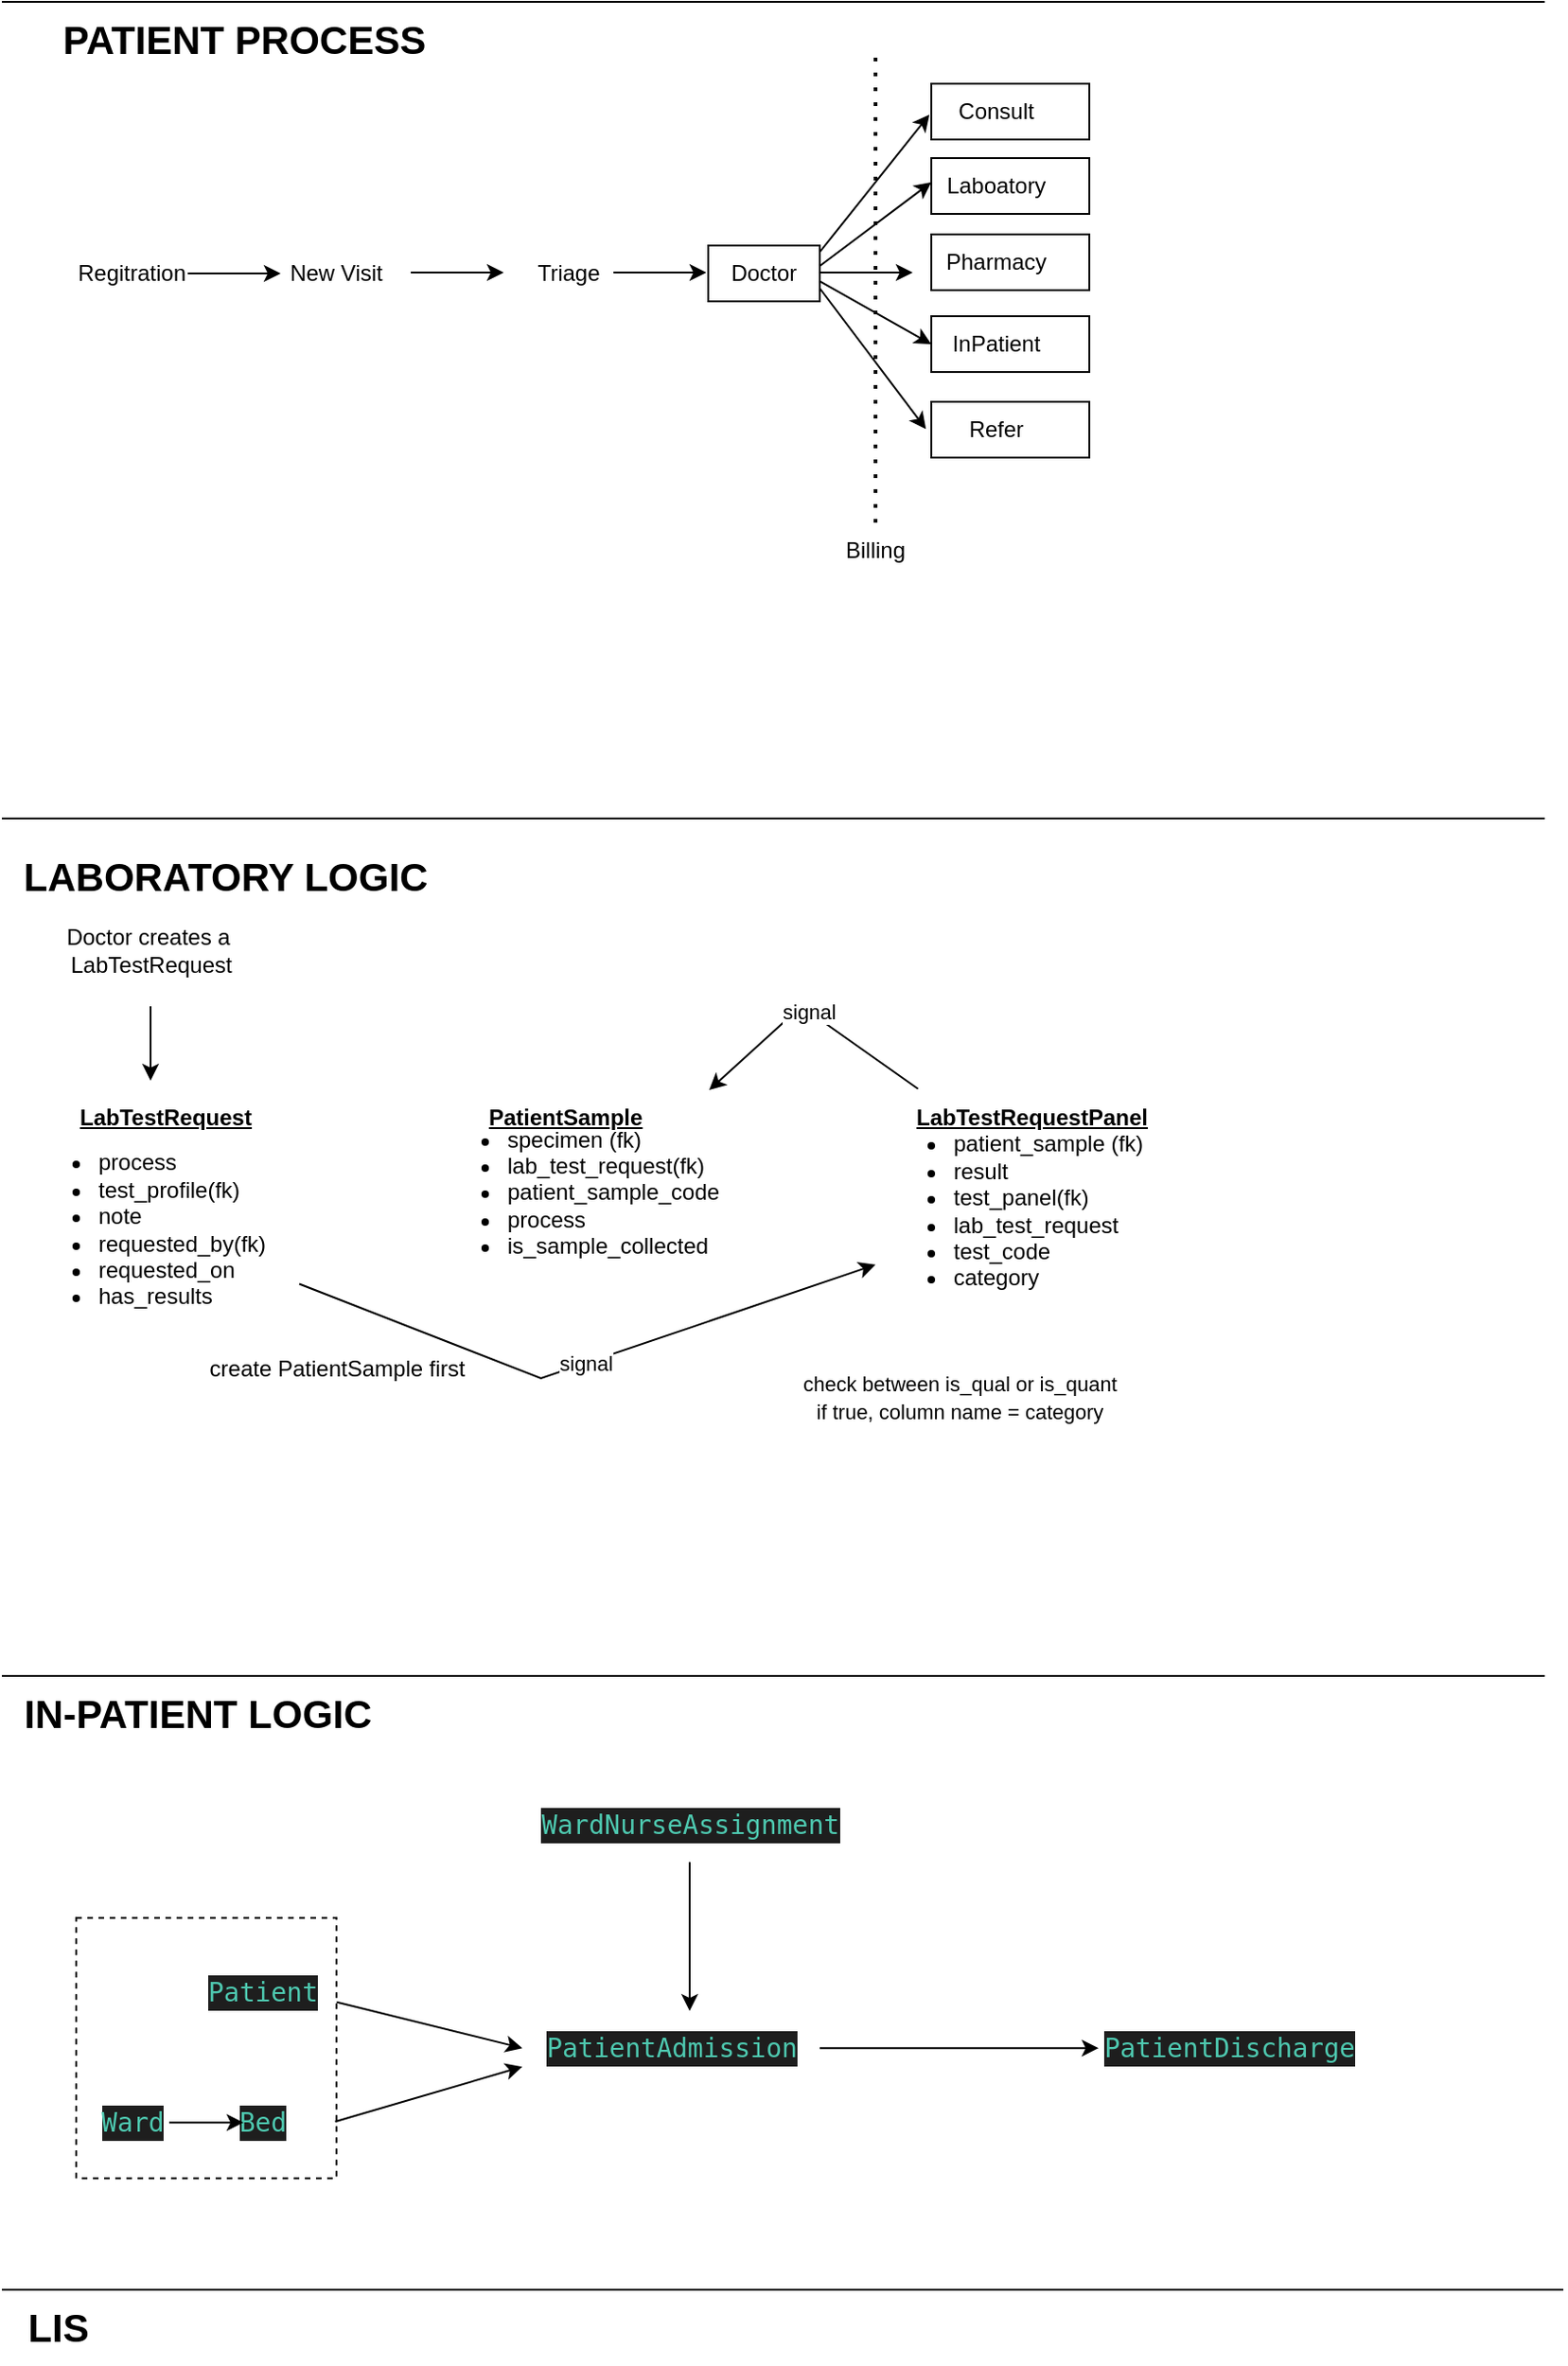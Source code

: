 <mxfile version="27.0.2">
  <diagram name="Page-1" id="YxxzL80yaVji6TpwGlms">
    <mxGraphModel dx="787" dy="1582" grid="1" gridSize="10" guides="1" tooltips="1" connect="1" arrows="1" fold="1" page="1" pageScale="1" pageWidth="850" pageHeight="1100" math="0" shadow="0">
      <root>
        <mxCell id="0" />
        <mxCell id="1" parent="0" />
        <mxCell id="vbOvMk36qAoz3AlCE-FO-51" value="" style="rounded=0;whiteSpace=wrap;html=1;" vertex="1" parent="1">
          <mxGeometry x="380" y="-309" width="60" height="30" as="geometry" />
        </mxCell>
        <mxCell id="vbOvMk36qAoz3AlCE-FO-40" value="" style="rounded=0;whiteSpace=wrap;html=1;" vertex="1" parent="1">
          <mxGeometry x="500" y="-315" width="85" height="30" as="geometry" />
        </mxCell>
        <mxCell id="vbOvMk36qAoz3AlCE-FO-39" value="" style="rounded=0;whiteSpace=wrap;html=1;" vertex="1" parent="1">
          <mxGeometry x="500" y="-356" width="85" height="30" as="geometry" />
        </mxCell>
        <mxCell id="vbOvMk36qAoz3AlCE-FO-38" value="" style="rounded=0;whiteSpace=wrap;html=1;" vertex="1" parent="1">
          <mxGeometry x="500" y="-396" width="85" height="30" as="geometry" />
        </mxCell>
        <mxCell id="vbOvMk36qAoz3AlCE-FO-16" value="" style="whiteSpace=wrap;html=1;aspect=fixed;dashed=1;" vertex="1" parent="1">
          <mxGeometry x="40" y="590.11" width="140" height="140" as="geometry" />
        </mxCell>
        <mxCell id="S6oQuDU-_2opordPk_Iy-6" value="&lt;b&gt;&lt;font size=&quot;1&quot; style=&quot;&quot;&gt;&lt;u style=&quot;font-size: 12px;&quot;&gt;LabTestRequest&lt;/u&gt;&lt;/font&gt;&lt;/b&gt;" style="text;html=1;align=left;verticalAlign=middle;resizable=0;points=[];autosize=1;strokeColor=none;fillColor=none;" parent="1" vertex="1">
          <mxGeometry x="40" y="145" width="120" height="30" as="geometry" />
        </mxCell>
        <mxCell id="S6oQuDU-_2opordPk_Iy-7" value="&lt;ul&gt;&lt;li&gt;process&lt;/li&gt;&lt;li&gt;test_profile(fk)&lt;/li&gt;&lt;li&gt;note&lt;/li&gt;&lt;li&gt;requested_by(fk)&lt;/li&gt;&lt;li&gt;requested_on&lt;/li&gt;&lt;li&gt;has_results&lt;/li&gt;&lt;/ul&gt;" style="text;html=1;align=left;verticalAlign=middle;resizable=0;points=[];autosize=1;strokeColor=none;fillColor=none;" parent="1" vertex="1">
          <mxGeometry x="10" y="160" width="150" height="120" as="geometry" />
        </mxCell>
        <mxCell id="S6oQuDU-_2opordPk_Iy-8" value="&lt;b&gt;&lt;font size=&quot;1&quot; style=&quot;&quot;&gt;&lt;u style=&quot;font-size: 12px;&quot;&gt;PatientSample&lt;/u&gt;&lt;/font&gt;&lt;/b&gt;" style="text;html=1;align=left;verticalAlign=middle;resizable=0;points=[];autosize=1;strokeColor=none;fillColor=none;" parent="1" vertex="1">
          <mxGeometry x="260" y="145" width="110" height="30" as="geometry" />
        </mxCell>
        <mxCell id="S6oQuDU-_2opordPk_Iy-9" value="&lt;ul&gt;&lt;li&gt;specimen (fk)&lt;/li&gt;&lt;li&gt;lab_test_request(fk)&lt;/li&gt;&lt;li&gt;patient_sample_code&lt;/li&gt;&lt;li&gt;process&lt;/li&gt;&lt;li&gt;is_sample_collected&lt;/li&gt;&lt;/ul&gt;" style="text;html=1;align=left;verticalAlign=middle;resizable=0;points=[];autosize=1;strokeColor=none;fillColor=none;" parent="1" vertex="1">
          <mxGeometry x="230" y="145" width="180" height="110" as="geometry" />
        </mxCell>
        <mxCell id="S6oQuDU-_2opordPk_Iy-10" value="&lt;ul&gt;&lt;li&gt;patient_sample (fk)&lt;/li&gt;&lt;li&gt;result&lt;/li&gt;&lt;li&gt;test_panel(fk)&lt;/li&gt;&lt;li&gt;lab_test_request&lt;/li&gt;&lt;li&gt;test_code&lt;/li&gt;&lt;li&gt;category&lt;/li&gt;&lt;/ul&gt;" style="text;html=1;align=left;verticalAlign=middle;resizable=0;points=[];autosize=1;strokeColor=none;fillColor=none;" parent="1" vertex="1">
          <mxGeometry x="470" y="150" width="170" height="120" as="geometry" />
        </mxCell>
        <mxCell id="S6oQuDU-_2opordPk_Iy-11" value="&lt;b&gt;&lt;font size=&quot;1&quot; style=&quot;&quot;&gt;&lt;u style=&quot;font-size: 12px;&quot;&gt;LabTestRequestPanel&lt;/u&gt;&lt;/font&gt;&lt;/b&gt;" style="text;html=1;align=left;verticalAlign=middle;resizable=0;points=[];autosize=1;strokeColor=none;fillColor=none;" parent="1" vertex="1">
          <mxGeometry x="490" y="145" width="150" height="30" as="geometry" />
        </mxCell>
        <mxCell id="S6oQuDU-_2opordPk_Iy-12" value="" style="endArrow=classic;html=1;rounded=0;exitX=0.019;exitY=-0.02;exitDx=0;exitDy=0;exitPerimeter=0;" parent="1" source="S6oQuDU-_2opordPk_Iy-11" target="S6oQuDU-_2opordPk_Iy-9" edge="1">
          <mxGeometry relative="1" as="geometry">
            <mxPoint x="345" y="175" as="sourcePoint" />
            <mxPoint x="370" y="130" as="targetPoint" />
            <Array as="points">
              <mxPoint x="430" y="100" />
            </Array>
          </mxGeometry>
        </mxCell>
        <mxCell id="S6oQuDU-_2opordPk_Iy-13" value="signal" style="edgeLabel;resizable=0;html=1;;align=center;verticalAlign=middle;" parent="S6oQuDU-_2opordPk_Iy-12" connectable="0" vertex="1">
          <mxGeometry relative="1" as="geometry" />
        </mxCell>
        <mxCell id="S6oQuDU-_2opordPk_Iy-15" value="" style="endArrow=classic;html=1;rounded=0;" parent="1" source="S6oQuDU-_2opordPk_Iy-7" target="S6oQuDU-_2opordPk_Iy-10" edge="1">
          <mxGeometry relative="1" as="geometry">
            <mxPoint x="250" y="300" as="sourcePoint" />
            <mxPoint x="410" y="300" as="targetPoint" />
            <Array as="points">
              <mxPoint x="290" y="300" />
            </Array>
          </mxGeometry>
        </mxCell>
        <mxCell id="S6oQuDU-_2opordPk_Iy-16" value="signal" style="edgeLabel;resizable=0;html=1;;align=center;verticalAlign=middle;" parent="S6oQuDU-_2opordPk_Iy-15" connectable="0" vertex="1">
          <mxGeometry relative="1" as="geometry" />
        </mxCell>
        <mxCell id="vbOvMk36qAoz3AlCE-FO-7" value="&lt;div style=&quot;color: rgb(212, 212, 212); background-color: rgb(30, 30, 30); font-family: &amp;quot;Droid Sans Mono&amp;quot;, &amp;quot;monospace&amp;quot;, monospace; font-size: 14px; line-height: 19px; white-space-collapse: preserve;&quot;&gt;&lt;span style=&quot;color: #4ec9b0;&quot;&gt;PatientAdmission&lt;/span&gt;&lt;/div&gt;" style="edgeLabel;resizable=0;html=1;;align=center;verticalAlign=middle;fontSize=19;" connectable="0" vertex="1" parent="S6oQuDU-_2opordPk_Iy-15">
          <mxGeometry relative="1" as="geometry">
            <mxPoint x="46" y="368" as="offset" />
          </mxGeometry>
        </mxCell>
        <mxCell id="vbOvMk36qAoz3AlCE-FO-8" value="&lt;div style=&quot;color: rgb(212, 212, 212); background-color: rgb(30, 30, 30); font-family: &amp;quot;Droid Sans Mono&amp;quot;, &amp;quot;monospace&amp;quot;, monospace; font-size: 14px; line-height: 19px; white-space-collapse: preserve;&quot;&gt;&lt;div style=&quot;line-height: 19px;&quot;&gt;&lt;span style=&quot;color: #4ec9b0;&quot;&gt;PatientDischarge&lt;/span&gt;&lt;/div&gt;&lt;/div&gt;" style="edgeLabel;resizable=0;html=1;;align=center;verticalAlign=middle;fontSize=19;" connectable="0" vertex="1" parent="S6oQuDU-_2opordPk_Iy-15">
          <mxGeometry relative="1" as="geometry">
            <mxPoint x="346" y="368" as="offset" />
          </mxGeometry>
        </mxCell>
        <mxCell id="vbOvMk36qAoz3AlCE-FO-9" value="&lt;div style=&quot;color: rgb(212, 212, 212); background-color: rgb(30, 30, 30); font-family: &amp;quot;Droid Sans Mono&amp;quot;, &amp;quot;monospace&amp;quot;, monospace; font-size: 14px; line-height: 19px; white-space-collapse: preserve;&quot;&gt;&lt;div style=&quot;line-height: 19px;&quot;&gt;&lt;div style=&quot;line-height: 19px;&quot;&gt;&lt;span style=&quot;color: #4ec9b0;&quot;&gt;WardNurseAssignment&lt;/span&gt;&lt;/div&gt;&lt;/div&gt;&lt;/div&gt;" style="edgeLabel;resizable=0;html=1;;align=center;verticalAlign=middle;fontSize=19;" connectable="0" vertex="1" parent="S6oQuDU-_2opordPk_Iy-15">
          <mxGeometry relative="1" as="geometry">
            <mxPoint x="56" y="248" as="offset" />
          </mxGeometry>
        </mxCell>
        <mxCell id="vbOvMk36qAoz3AlCE-FO-12" value="&lt;div style=&quot;color: rgb(212, 212, 212); background-color: rgb(30, 30, 30); font-family: &amp;quot;Droid Sans Mono&amp;quot;, &amp;quot;monospace&amp;quot;, monospace; font-size: 14px; line-height: 19px; white-space-collapse: preserve;&quot;&gt;&lt;span style=&quot;color: #4ec9b0;&quot;&gt;Patient&lt;/span&gt;&lt;/div&gt;" style="edgeLabel;resizable=0;html=1;;align=center;verticalAlign=middle;fontSize=19;" connectable="0" vertex="1" parent="S6oQuDU-_2opordPk_Iy-15">
          <mxGeometry relative="1" as="geometry">
            <mxPoint x="-174" y="338" as="offset" />
          </mxGeometry>
        </mxCell>
        <mxCell id="vbOvMk36qAoz3AlCE-FO-13" value="&lt;div style=&quot;color: rgb(212, 212, 212); background-color: rgb(30, 30, 30); font-family: &amp;quot;Droid Sans Mono&amp;quot;, &amp;quot;monospace&amp;quot;, monospace; font-size: 14px; line-height: 19px; white-space-collapse: preserve;&quot;&gt;&lt;span style=&quot;color: #4ec9b0;&quot;&gt;Bed&lt;/span&gt;&lt;/div&gt;" style="edgeLabel;resizable=0;html=1;;align=center;verticalAlign=middle;fontSize=19;" connectable="0" vertex="1" parent="S6oQuDU-_2opordPk_Iy-15">
          <mxGeometry relative="1" as="geometry">
            <mxPoint x="-174" y="408" as="offset" />
          </mxGeometry>
        </mxCell>
        <mxCell id="vbOvMk36qAoz3AlCE-FO-14" value="&lt;div style=&quot;background-color: rgb(30, 30, 30); font-family: &amp;quot;Droid Sans Mono&amp;quot;, &amp;quot;monospace&amp;quot;, monospace; font-size: 14px; line-height: 19px; white-space-collapse: preserve; color: rgb(212, 212, 212);&quot;&gt;&lt;font color=&quot;#4ec9b0&quot;&gt;Ward&lt;/font&gt;&lt;/div&gt;" style="edgeLabel;resizable=0;html=1;;align=center;verticalAlign=middle;fontSize=19;" connectable="0" vertex="1" parent="S6oQuDU-_2opordPk_Iy-15">
          <mxGeometry relative="1" as="geometry">
            <mxPoint x="-244" y="408" as="offset" />
          </mxGeometry>
        </mxCell>
        <mxCell id="S6oQuDU-_2opordPk_Iy-24" value="create PatientSample first" style="text;html=1;align=center;verticalAlign=middle;resizable=0;points=[];autosize=1;strokeColor=none;fillColor=none;" parent="1" vertex="1">
          <mxGeometry x="100" y="280" width="160" height="30" as="geometry" />
        </mxCell>
        <mxCell id="S6oQuDU-_2opordPk_Iy-27" value="Doctor creates a&amp;nbsp;&lt;div&gt;LabTestRequest&lt;/div&gt;" style="text;html=1;align=center;verticalAlign=middle;resizable=0;points=[];autosize=1;strokeColor=none;fillColor=none;" parent="1" vertex="1">
          <mxGeometry x="25" y="50" width="110" height="40" as="geometry" />
        </mxCell>
        <mxCell id="S6oQuDU-_2opordPk_Iy-28" value="" style="endArrow=classic;html=1;rounded=0;" parent="1" edge="1">
          <mxGeometry width="50" height="50" relative="1" as="geometry">
            <mxPoint x="80" y="100" as="sourcePoint" />
            <mxPoint x="80" y="140" as="targetPoint" />
          </mxGeometry>
        </mxCell>
        <mxCell id="S6oQuDU-_2opordPk_Iy-29" value="&lt;span style=&quot;font-size: 11px;&quot;&gt;check between is_qual or is_quant&lt;/span&gt;&lt;div&gt;&lt;span style=&quot;font-size: 11px;&quot;&gt;if true, column name = category&lt;/span&gt;&lt;/div&gt;" style="text;html=1;align=center;verticalAlign=middle;resizable=0;points=[];autosize=1;strokeColor=none;fillColor=none;strokeWidth=0;" parent="1" vertex="1">
          <mxGeometry x="420" y="290" width="190" height="40" as="geometry" />
        </mxCell>
        <mxCell id="vbOvMk36qAoz3AlCE-FO-4" value="" style="endArrow=classic;html=1;rounded=0;exitX=1.001;exitY=0.323;exitDx=0;exitDy=0;exitPerimeter=0;" edge="1" parent="1" source="vbOvMk36qAoz3AlCE-FO-16">
          <mxGeometry width="50" height="50" relative="1" as="geometry">
            <mxPoint x="170" y="630.11" as="sourcePoint" />
            <mxPoint x="280" y="660.11" as="targetPoint" />
          </mxGeometry>
        </mxCell>
        <mxCell id="vbOvMk36qAoz3AlCE-FO-6" value="" style="endArrow=classic;html=1;rounded=0;exitX=0.995;exitY=0.782;exitDx=0;exitDy=0;exitPerimeter=0;" edge="1" parent="1" source="vbOvMk36qAoz3AlCE-FO-16">
          <mxGeometry width="50" height="50" relative="1" as="geometry">
            <mxPoint x="170" y="700.11" as="sourcePoint" />
            <mxPoint x="280" y="670.11" as="targetPoint" />
          </mxGeometry>
        </mxCell>
        <mxCell id="vbOvMk36qAoz3AlCE-FO-10" value="" style="endArrow=classic;html=1;rounded=0;" edge="1" parent="1">
          <mxGeometry width="50" height="50" relative="1" as="geometry">
            <mxPoint x="440" y="660.11" as="sourcePoint" />
            <mxPoint x="590" y="660.11" as="targetPoint" />
          </mxGeometry>
        </mxCell>
        <mxCell id="vbOvMk36qAoz3AlCE-FO-11" value="" style="endArrow=classic;html=1;rounded=0;" edge="1" parent="1">
          <mxGeometry width="50" height="50" relative="1" as="geometry">
            <mxPoint x="370" y="560.11" as="sourcePoint" />
            <mxPoint x="370" y="640.11" as="targetPoint" />
          </mxGeometry>
        </mxCell>
        <mxCell id="vbOvMk36qAoz3AlCE-FO-17" value="" style="endArrow=classic;html=1;rounded=0;" edge="1" parent="1">
          <mxGeometry width="50" height="50" relative="1" as="geometry">
            <mxPoint x="90" y="700.11" as="sourcePoint" />
            <mxPoint x="130" y="700.11" as="targetPoint" />
          </mxGeometry>
        </mxCell>
        <mxCell id="vbOvMk36qAoz3AlCE-FO-18" value="&lt;b&gt;&lt;font style=&quot;font-size: 21px;&quot;&gt;IN-PATIENT LOGIC&lt;/font&gt;&lt;/b&gt;" style="text;html=1;align=center;verticalAlign=middle;resizable=0;points=[];autosize=1;strokeColor=none;fillColor=none;" vertex="1" parent="1">
          <mxGeometry y="460" width="210" height="40" as="geometry" />
        </mxCell>
        <mxCell id="vbOvMk36qAoz3AlCE-FO-19" value="" style="endArrow=none;html=1;rounded=0;" edge="1" parent="1">
          <mxGeometry width="50" height="50" relative="1" as="geometry">
            <mxPoint y="460" as="sourcePoint" />
            <mxPoint x="830" y="460" as="targetPoint" />
          </mxGeometry>
        </mxCell>
        <mxCell id="vbOvMk36qAoz3AlCE-FO-20" value="" style="endArrow=none;html=1;rounded=0;" edge="1" parent="1">
          <mxGeometry width="50" height="50" relative="1" as="geometry">
            <mxPoint y="790" as="sourcePoint" />
            <mxPoint x="840" y="790" as="targetPoint" />
          </mxGeometry>
        </mxCell>
        <mxCell id="vbOvMk36qAoz3AlCE-FO-21" value="&lt;b&gt;&lt;font style=&quot;font-size: 21px;&quot;&gt;LABORATORY LOGIC&lt;/font&gt;&lt;/b&gt;" style="text;html=1;align=center;verticalAlign=middle;resizable=0;points=[];autosize=1;strokeColor=none;fillColor=none;" vertex="1" parent="1">
          <mxGeometry y="10" width="240" height="40" as="geometry" />
        </mxCell>
        <mxCell id="vbOvMk36qAoz3AlCE-FO-22" value="&lt;b&gt;&lt;font style=&quot;font-size: 21px;&quot;&gt;LIS&lt;/font&gt;&lt;/b&gt;" style="text;html=1;align=center;verticalAlign=middle;resizable=0;points=[];autosize=1;strokeColor=none;fillColor=none;" vertex="1" parent="1">
          <mxGeometry y="790" width="60" height="40" as="geometry" />
        </mxCell>
        <mxCell id="vbOvMk36qAoz3AlCE-FO-23" value="&lt;b&gt;&lt;font style=&quot;font-size: 21px;&quot;&gt;PATIENT PROCESS&lt;/font&gt;&lt;/b&gt;" style="text;html=1;align=center;verticalAlign=middle;resizable=0;points=[];autosize=1;strokeColor=none;fillColor=none;" vertex="1" parent="1">
          <mxGeometry x="20" y="-440" width="220" height="40" as="geometry" />
        </mxCell>
        <mxCell id="vbOvMk36qAoz3AlCE-FO-24" value="" style="endArrow=none;html=1;rounded=0;" edge="1" parent="1">
          <mxGeometry width="50" height="50" relative="1" as="geometry">
            <mxPoint y="-1" as="sourcePoint" />
            <mxPoint x="830" y="-1" as="targetPoint" />
          </mxGeometry>
        </mxCell>
        <mxCell id="vbOvMk36qAoz3AlCE-FO-25" value="" style="endArrow=none;html=1;rounded=0;" edge="1" parent="1">
          <mxGeometry width="50" height="50" relative="1" as="geometry">
            <mxPoint y="-440" as="sourcePoint" />
            <mxPoint x="830" y="-440" as="targetPoint" />
          </mxGeometry>
        </mxCell>
        <mxCell id="vbOvMk36qAoz3AlCE-FO-29" value="Regitration" style="text;html=1;align=center;verticalAlign=middle;whiteSpace=wrap;rounded=0;" vertex="1" parent="1">
          <mxGeometry x="40" y="-309" width="60" height="30" as="geometry" />
        </mxCell>
        <mxCell id="vbOvMk36qAoz3AlCE-FO-30" value="New Visit" style="text;html=1;align=center;verticalAlign=middle;whiteSpace=wrap;rounded=0;" vertex="1" parent="1">
          <mxGeometry x="150" y="-309" width="60" height="30" as="geometry" />
        </mxCell>
        <mxCell id="vbOvMk36qAoz3AlCE-FO-31" value="Triage" style="text;html=1;align=center;verticalAlign=middle;whiteSpace=wrap;rounded=0;" vertex="1" parent="1">
          <mxGeometry x="275" y="-309" width="60" height="30" as="geometry" />
        </mxCell>
        <mxCell id="vbOvMk36qAoz3AlCE-FO-32" value="Consult" style="text;html=1;align=center;verticalAlign=middle;whiteSpace=wrap;rounded=0;" vertex="1" parent="1">
          <mxGeometry x="505" y="-396" width="60" height="30" as="geometry" />
        </mxCell>
        <mxCell id="vbOvMk36qAoz3AlCE-FO-33" value="Laboatory" style="text;html=1;align=center;verticalAlign=middle;whiteSpace=wrap;rounded=0;" vertex="1" parent="1">
          <mxGeometry x="505" y="-356" width="60" height="30" as="geometry" />
        </mxCell>
        <mxCell id="vbOvMk36qAoz3AlCE-FO-34" value="Pharmacy" style="text;html=1;align=center;verticalAlign=middle;whiteSpace=wrap;rounded=0;" vertex="1" parent="1">
          <mxGeometry x="505" y="-315" width="60" height="30" as="geometry" />
        </mxCell>
        <mxCell id="vbOvMk36qAoz3AlCE-FO-35" value="" style="endArrow=classic;html=1;rounded=0;entryX=0;entryY=0.5;entryDx=0;entryDy=0;exitX=1;exitY=0.5;exitDx=0;exitDy=0;" edge="1" parent="1" source="vbOvMk36qAoz3AlCE-FO-29" target="vbOvMk36qAoz3AlCE-FO-30">
          <mxGeometry width="50" height="50" relative="1" as="geometry">
            <mxPoint x="110.0" y="-294.48" as="sourcePoint" />
            <mxPoint x="260" y="-294.48" as="targetPoint" />
          </mxGeometry>
        </mxCell>
        <mxCell id="vbOvMk36qAoz3AlCE-FO-36" value="" style="endArrow=classic;html=1;rounded=0;entryX=0;entryY=0.5;entryDx=0;entryDy=0;exitX=1;exitY=0.5;exitDx=0;exitDy=0;" edge="1" parent="1">
          <mxGeometry width="50" height="50" relative="1" as="geometry">
            <mxPoint x="220" y="-294.48" as="sourcePoint" />
            <mxPoint x="270" y="-294.48" as="targetPoint" />
          </mxGeometry>
        </mxCell>
        <mxCell id="vbOvMk36qAoz3AlCE-FO-37" value="" style="endArrow=classic;html=1;rounded=0;entryX=0;entryY=0.5;entryDx=0;entryDy=0;exitX=1;exitY=0.5;exitDx=0;exitDy=0;" edge="1" parent="1">
          <mxGeometry width="50" height="50" relative="1" as="geometry">
            <mxPoint x="329" y="-294.48" as="sourcePoint" />
            <mxPoint x="379" y="-294.48" as="targetPoint" />
          </mxGeometry>
        </mxCell>
        <mxCell id="vbOvMk36qAoz3AlCE-FO-41" value="Doctor" style="text;html=1;align=center;verticalAlign=middle;whiteSpace=wrap;rounded=0;" vertex="1" parent="1">
          <mxGeometry x="380" y="-309" width="60" height="30" as="geometry" />
        </mxCell>
        <mxCell id="vbOvMk36qAoz3AlCE-FO-42" value="" style="endArrow=classic;html=1;rounded=0;entryX=0;entryY=0.5;entryDx=0;entryDy=0;exitX=1;exitY=0.5;exitDx=0;exitDy=0;" edge="1" parent="1">
          <mxGeometry width="50" height="50" relative="1" as="geometry">
            <mxPoint x="440" y="-294.48" as="sourcePoint" />
            <mxPoint x="490" y="-294.48" as="targetPoint" />
          </mxGeometry>
        </mxCell>
        <mxCell id="vbOvMk36qAoz3AlCE-FO-43" value="" style="endArrow=classic;html=1;rounded=0;entryX=-0.012;entryY=0.553;entryDx=0;entryDy=0;exitX=1;exitY=0.25;exitDx=0;exitDy=0;entryPerimeter=0;" edge="1" parent="1" target="vbOvMk36qAoz3AlCE-FO-38">
          <mxGeometry width="50" height="50" relative="1" as="geometry">
            <mxPoint x="440" y="-305.5" as="sourcePoint" />
            <mxPoint x="500" y="-377.5" as="targetPoint" />
          </mxGeometry>
        </mxCell>
        <mxCell id="vbOvMk36qAoz3AlCE-FO-44" value="" style="endArrow=classic;html=1;rounded=0;entryX=0;entryY=0.5;entryDx=0;entryDy=0;exitX=0.996;exitY=0.637;exitDx=0;exitDy=0;exitPerimeter=0;" edge="1" parent="1" source="vbOvMk36qAoz3AlCE-FO-41" target="vbOvMk36qAoz3AlCE-FO-46">
          <mxGeometry width="50" height="50" relative="1" as="geometry">
            <mxPoint x="440" y="-190" as="sourcePoint" />
            <mxPoint x="500" y="-235" as="targetPoint" />
          </mxGeometry>
        </mxCell>
        <mxCell id="vbOvMk36qAoz3AlCE-FO-45" value="" style="endArrow=classic;html=1;rounded=0;entryX=-0.034;entryY=0.489;entryDx=0;entryDy=0;entryPerimeter=0;" edge="1" parent="1" target="vbOvMk36qAoz3AlCE-FO-48">
          <mxGeometry width="50" height="50" relative="1" as="geometry">
            <mxPoint x="440" y="-286" as="sourcePoint" />
            <mxPoint x="500" y="-196" as="targetPoint" />
          </mxGeometry>
        </mxCell>
        <mxCell id="vbOvMk36qAoz3AlCE-FO-46" value="" style="rounded=0;whiteSpace=wrap;html=1;" vertex="1" parent="1">
          <mxGeometry x="500" y="-271" width="85" height="30" as="geometry" />
        </mxCell>
        <mxCell id="vbOvMk36qAoz3AlCE-FO-47" value="InPatient" style="text;html=1;align=center;verticalAlign=middle;whiteSpace=wrap;rounded=0;" vertex="1" parent="1">
          <mxGeometry x="505" y="-271" width="60" height="30" as="geometry" />
        </mxCell>
        <mxCell id="vbOvMk36qAoz3AlCE-FO-48" value="" style="rounded=0;whiteSpace=wrap;html=1;" vertex="1" parent="1">
          <mxGeometry x="500" y="-225" width="85" height="30" as="geometry" />
        </mxCell>
        <mxCell id="vbOvMk36qAoz3AlCE-FO-49" value="Refer" style="text;html=1;align=center;verticalAlign=middle;whiteSpace=wrap;rounded=0;" vertex="1" parent="1">
          <mxGeometry x="505" y="-225" width="60" height="30" as="geometry" />
        </mxCell>
        <mxCell id="vbOvMk36qAoz3AlCE-FO-50" value="" style="endArrow=classic;html=1;rounded=0;entryX=0;entryY=0.5;entryDx=0;entryDy=0;" edge="1" parent="1">
          <mxGeometry width="50" height="50" relative="1" as="geometry">
            <mxPoint x="440" y="-298" as="sourcePoint" />
            <mxPoint x="500" y="-343.0" as="targetPoint" />
          </mxGeometry>
        </mxCell>
        <mxCell id="vbOvMk36qAoz3AlCE-FO-52" value="" style="endArrow=none;dashed=1;html=1;dashPattern=1 3;strokeWidth=2;rounded=0;" edge="1" parent="1">
          <mxGeometry width="50" height="50" relative="1" as="geometry">
            <mxPoint x="470" y="-160" as="sourcePoint" />
            <mxPoint x="470" y="-410" as="targetPoint" />
          </mxGeometry>
        </mxCell>
        <mxCell id="vbOvMk36qAoz3AlCE-FO-53" value="Billing" style="text;html=1;align=center;verticalAlign=middle;whiteSpace=wrap;rounded=0;" vertex="1" parent="1">
          <mxGeometry x="440" y="-160" width="60" height="30" as="geometry" />
        </mxCell>
      </root>
    </mxGraphModel>
  </diagram>
</mxfile>

